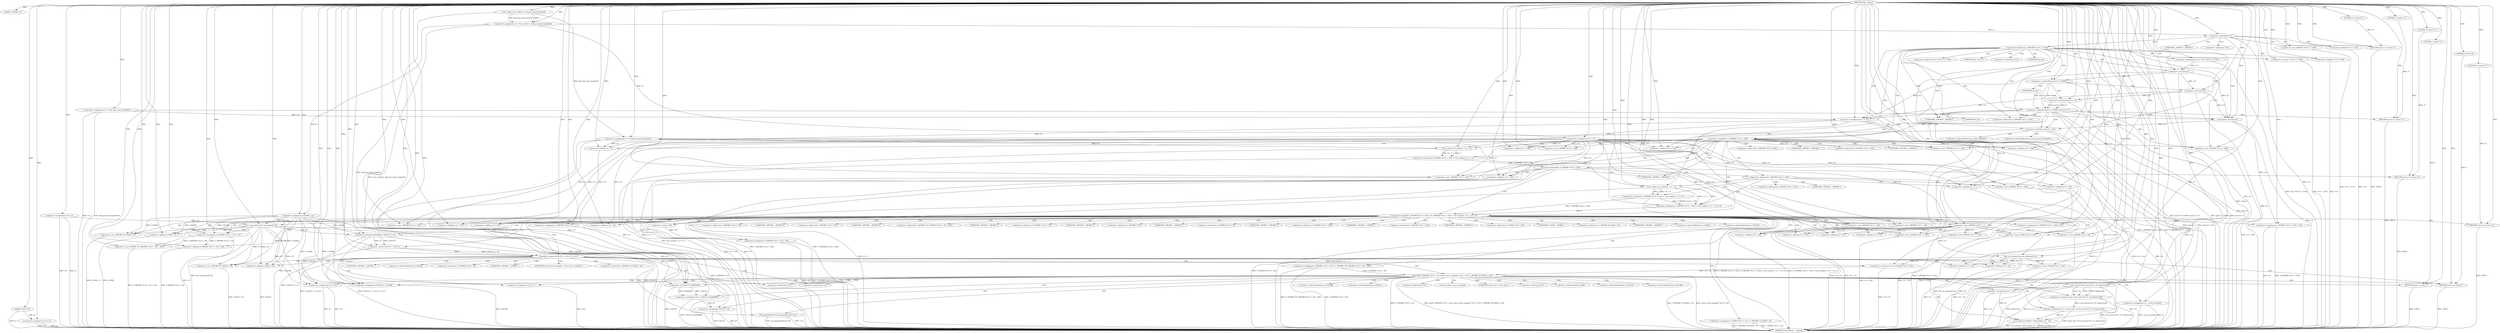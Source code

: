 digraph tftp_connect {  
"1000113" [label = "(METHOD,tftp_connect)" ]
"1000428" [label = "(METHOD_RETURN,int __fastcall)" ]
"1000114" [label = "(PARAM,_DWORD *a1)" ]
"1000115" [label = "(PARAM,_BYTE *a2)" ]
"1000129" [label = "(<operator>.assignment,v15 = a1)" ]
"1000132" [label = "(<operator>.assignment,v14 = a2)" ]
"1000135" [label = "(<operator>.assignment,v12 = &elf_gnu_hash_bucket[47])" ]
"1000141" [label = "(<operator>.assignment,v2 = Curl_ccalloc(1, &elf_gnu_hash_bucket[3]))" ]
"1000143" [label = "(Curl_ccalloc,Curl_ccalloc(1, &elf_gnu_hash_bucket[3]))" ]
"1000149" [label = "(<operator>.assignment,v15[188] = v2)" ]
"1000154" [label = "(<operator>.assignment,v13 = v2)" ]
"1000158" [label = "(<operator>.logicalNot,!v2)" ]
"1000160" [label = "(RETURN,return 27;,return 27;)" ]
"1000161" [label = "(LITERAL,27,return 27;)" ]
"1000164" [label = "(<operator>.cast,(_DWORD *)(*v15 + 1576))" ]
"1000166" [label = "(<operator>.addition,*v15 + 1576)" ]
"1000171" [label = "(<operator>.assignment,v12 = *(int **)(*v15 + 1576))" ]
"1000174" [label = "(<operator>.cast,(int **)(*v15 + 1576))" ]
"1000176" [label = "(<operator>.addition,*v15 + 1576)" ]
"1000181" [label = "(<operator>.logicalOr,(int)v12 > 65464 || (int)v12 < 8)" ]
"1000182" [label = "(<operator>.greaterThan,(int)v12 > 65464)" ]
"1000183" [label = "(<operator>.cast,(int)v12)" ]
"1000187" [label = "(<operator>.lessThan,(int)v12 < 8)" ]
"1000188" [label = "(<operator>.cast,(int)v12)" ]
"1000192" [label = "(RETURN,return 71;,return 71;)" ]
"1000193" [label = "(LITERAL,71,return 71;)" ]
"1000194" [label = "(<operator>.assignment,v11 = v12)" ]
"1000198" [label = "(<operator>.lessThan,(int)v12 < 512)" ]
"1000199" [label = "(<operator>.cast,(int)v12)" ]
"1000203" [label = "(<operator>.assignment,v11 = &elf_gnu_hash_bucket[47])" ]
"1000210" [label = "(<operator>.logicalNot,!*(_DWORD *)(v13 + 328))" ]
"1000212" [label = "(<operator>.cast,(_DWORD *)(v13 + 328))" ]
"1000214" [label = "(<operator>.addition,v13 + 328)" ]
"1000218" [label = "(<operator>.assignment,*(_DWORD *)(v13 + 328) = Curl_ccalloc(1, v11 + 1))" ]
"1000220" [label = "(<operator>.cast,(_DWORD *)(v13 + 328))" ]
"1000222" [label = "(<operator>.addition,v13 + 328)" ]
"1000225" [label = "(Curl_ccalloc,Curl_ccalloc(1, v11 + 1))" ]
"1000227" [label = "(<operator>.addition,v11 + 1)" ]
"1000231" [label = "(<operator>.logicalNot,!*(_DWORD *)(v13 + 328))" ]
"1000233" [label = "(<operator>.cast,(_DWORD *)(v13 + 328))" ]
"1000235" [label = "(<operator>.addition,v13 + 328)" ]
"1000238" [label = "(RETURN,return 27;,return 27;)" ]
"1000239" [label = "(LITERAL,27,return 27;)" ]
"1000241" [label = "(<operator>.logicalOr,*(_DWORD *)(v13 + 332) || (*(_DWORD *)(v13 + 332) = Curl_ccalloc(1, v11 + 1)) != 0)" ]
"1000243" [label = "(<operator>.cast,(_DWORD *)(v13 + 332))" ]
"1000245" [label = "(<operator>.addition,v13 + 332)" ]
"1000248" [label = "(<operator>.notEquals,(*(_DWORD *)(v13 + 332) = Curl_ccalloc(1, v11 + 1)) != 0)" ]
"1000249" [label = "(<operator>.assignment,*(_DWORD *)(v13 + 332) = Curl_ccalloc(1, v11 + 1))" ]
"1000251" [label = "(<operator>.cast,(_DWORD *)(v13 + 332))" ]
"1000253" [label = "(<operator>.addition,v13 + 332)" ]
"1000256" [label = "(Curl_ccalloc,Curl_ccalloc(1, v11 + 1))" ]
"1000258" [label = "(<operator>.addition,v11 + 1)" ]
"1000263" [label = "(Curl_conncontrol,Curl_conncontrol(v15))" ]
"1000265" [label = "(<operator>.assignment,*(_DWORD *)(v13 + 16) = v15)" ]
"1000267" [label = "(<operator>.cast,(_DWORD *)(v13 + 16))" ]
"1000269" [label = "(<operator>.addition,v13 + 16)" ]
"1000273" [label = "(<operator>.assignment,*(_DWORD *)(v13 + 20) = *(_DWORD *)(*(_DWORD *)(v13 + 16) + 420))" ]
"1000275" [label = "(<operator>.cast,(_DWORD *)(v13 + 20))" ]
"1000277" [label = "(<operator>.addition,v13 + 20)" ]
"1000281" [label = "(<operator>.cast,(_DWORD *)(*(_DWORD *)(v13 + 16) + 420))" ]
"1000283" [label = "(<operator>.addition,*(_DWORD *)(v13 + 16) + 420)" ]
"1000285" [label = "(<operator>.cast,(_DWORD *)(v13 + 16))" ]
"1000287" [label = "(<operator>.addition,v13 + 16)" ]
"1000291" [label = "(<operator>.assignment,*(_DWORD *)v13 = 0)" ]
"1000293" [label = "(<operator>.cast,(_DWORD *)v13)" ]
"1000297" [label = "(<operator>.assignment,*(_DWORD *)(v13 + 8) = -100)" ]
"1000299" [label = "(<operator>.cast,(_DWORD *)(v13 + 8))" ]
"1000301" [label = "(<operator>.addition,v13 + 8)" ]
"1000304" [label = "(<operator>.minus,-100)" ]
"1000306" [label = "(<operator>.assignment,*(_DWORD *)(v13 + 320) = 512)" ]
"1000308" [label = "(<operator>.cast,(_DWORD *)(v13 + 320))" ]
"1000310" [label = "(<operator>.addition,v13 + 320)" ]
"1000314" [label = "(<operator>.assignment,*(_DWORD *)(v13 + 324) = v12)" ]
"1000316" [label = "(<operator>.cast,(_DWORD *)(v13 + 324))" ]
"1000318" [label = "(<operator>.addition,v13 + 324)" ]
"1000322" [label = "(<operator>.assignment,*(_WORD *)(v13 + 52) = *(_DWORD *)(v15[20] + 4))" ]
"1000324" [label = "(<operator>.cast,(_WORD *)(v13 + 52))" ]
"1000326" [label = "(<operator>.addition,v13 + 52)" ]
"1000330" [label = "(<operator>.cast,(_DWORD *)(v15[20] + 4))" ]
"1000332" [label = "(<operator>.addition,v15[20] + 4)" ]
"1000337" [label = "(tftp_set_timeouts,tftp_set_timeouts(v13))" ]
"1000340" [label = "(<operator>.equals,((v15[147] >> 25) & 1) == 0)" ]
"1000341" [label = "(<operator>.and,(v15[147] >> 25) & 1)" ]
"1000342" [label = "(<operator>.arithmeticShiftRight,v15[147] >> 25)" ]
"1000351" [label = "(bind,bind(*(_DWORD *)(v13 + 20), (const struct sockaddr *)(v13 + 52), *(_DWORD *)(v15[20] + 16)))" ]
"1000353" [label = "(<operator>.cast,(_DWORD *)(v13 + 20))" ]
"1000355" [label = "(<operator>.addition,v13 + 20)" ]
"1000358" [label = "(<operator>.cast,(const struct sockaddr *)(v13 + 52))" ]
"1000360" [label = "(<operator>.addition,v13 + 52)" ]
"1000364" [label = "(<operator>.cast,(_DWORD *)(v15[20] + 16))" ]
"1000366" [label = "(<operator>.addition,v15[20] + 16)" ]
"1000372" [label = "(<operator>.assignment,v8 = *v15)" ]
"1000376" [label = "(<operator>.assignment,v3 = _errno_location())" ]
"1000379" [label = "(<operator>.assignment,v4 = (const char *)Curl_strerror(*v3, v9, &dword_80))" ]
"1000381" [label = "(<operator>.cast,(const char *)Curl_strerror(*v3, v9, &dword_80))" ]
"1000383" [label = "(Curl_strerror,Curl_strerror(*v3, v9, &dword_80))" ]
"1000389" [label = "(Curl_failf,Curl_failf(v8, \"bind() failed; %s\", v4))" ]
"1000393" [label = "(RETURN,return 7;,return 7;)" ]
"1000394" [label = "(LITERAL,7,return 7;)" ]
"1000395" [label = "(<operator>.assignment,v5 = v15)" ]
"1000398" [label = "(<operator>.assignment,v6 = v15[147] | 0x2000000)" ]
"1000400" [label = "(<operator>.or,v15[147] | 0x2000000)" ]
"1000405" [label = "(<operator>.assignment,v15[148] = v15[148])" ]
"1000412" [label = "(<operator>.assignment,v5[147] = v6)" ]
"1000417" [label = "(Curl_pgrsStartNow,Curl_pgrsStartNow(*v15))" ]
"1000420" [label = "(<operator>.assignment,*v14 = 1)" ]
"1000424" [label = "(RETURN,return 0;,return 0;)" ]
"1000425" [label = "(LITERAL,0,return 0;)" ]
"1000426" [label = "(RETURN,return 27;,return 27;)" ]
"1000427" [label = "(LITERAL,27,return 27;)" ]
"1000163" [label = "(<operator>.indirection,*(_DWORD *)(*v15 + 1576))" ]
"1000165" [label = "(UNKNOWN,_DWORD *,_DWORD *)" ]
"1000167" [label = "(<operator>.indirection,*v15)" ]
"1000173" [label = "(<operator>.indirection,*(int **)(*v15 + 1576))" ]
"1000175" [label = "(UNKNOWN,int **,int **)" ]
"1000177" [label = "(<operator>.indirection,*v15)" ]
"1000184" [label = "(UNKNOWN,int,int)" ]
"1000189" [label = "(UNKNOWN,int,int)" ]
"1000200" [label = "(UNKNOWN,int,int)" ]
"1000205" [label = "(<operator>.addressOf,&elf_gnu_hash_bucket[47])" ]
"1000206" [label = "(<operator>.indirectIndexAccess,elf_gnu_hash_bucket[47])" ]
"1000211" [label = "(<operator>.indirection,*(_DWORD *)(v13 + 328))" ]
"1000213" [label = "(UNKNOWN,_DWORD *,_DWORD *)" ]
"1000219" [label = "(<operator>.indirection,*(_DWORD *)(v13 + 328))" ]
"1000221" [label = "(UNKNOWN,_DWORD *,_DWORD *)" ]
"1000232" [label = "(<operator>.indirection,*(_DWORD *)(v13 + 328))" ]
"1000234" [label = "(UNKNOWN,_DWORD *,_DWORD *)" ]
"1000242" [label = "(<operator>.indirection,*(_DWORD *)(v13 + 332))" ]
"1000244" [label = "(UNKNOWN,_DWORD *,_DWORD *)" ]
"1000250" [label = "(<operator>.indirection,*(_DWORD *)(v13 + 332))" ]
"1000252" [label = "(UNKNOWN,_DWORD *,_DWORD *)" ]
"1000266" [label = "(<operator>.indirection,*(_DWORD *)(v13 + 16))" ]
"1000268" [label = "(UNKNOWN,_DWORD *,_DWORD *)" ]
"1000274" [label = "(<operator>.indirection,*(_DWORD *)(v13 + 20))" ]
"1000276" [label = "(UNKNOWN,_DWORD *,_DWORD *)" ]
"1000280" [label = "(<operator>.indirection,*(_DWORD *)(*(_DWORD *)(v13 + 16) + 420))" ]
"1000282" [label = "(UNKNOWN,_DWORD *,_DWORD *)" ]
"1000284" [label = "(<operator>.indirection,*(_DWORD *)(v13 + 16))" ]
"1000286" [label = "(UNKNOWN,_DWORD *,_DWORD *)" ]
"1000292" [label = "(<operator>.indirection,*(_DWORD *)v13)" ]
"1000294" [label = "(UNKNOWN,_DWORD *,_DWORD *)" ]
"1000298" [label = "(<operator>.indirection,*(_DWORD *)(v13 + 8))" ]
"1000300" [label = "(UNKNOWN,_DWORD *,_DWORD *)" ]
"1000307" [label = "(<operator>.indirection,*(_DWORD *)(v13 + 320))" ]
"1000309" [label = "(UNKNOWN,_DWORD *,_DWORD *)" ]
"1000315" [label = "(<operator>.indirection,*(_DWORD *)(v13 + 324))" ]
"1000317" [label = "(UNKNOWN,_DWORD *,_DWORD *)" ]
"1000323" [label = "(<operator>.indirection,*(_WORD *)(v13 + 52))" ]
"1000325" [label = "(UNKNOWN,_WORD *,_WORD *)" ]
"1000329" [label = "(<operator>.indirection,*(_DWORD *)(v15[20] + 4))" ]
"1000331" [label = "(UNKNOWN,_DWORD *,_DWORD *)" ]
"1000333" [label = "(<operator>.indirectIndexAccess,v15[20])" ]
"1000343" [label = "(<operator>.indirectIndexAccess,v15[147])" ]
"1000352" [label = "(<operator>.indirection,*(_DWORD *)(v13 + 20))" ]
"1000354" [label = "(UNKNOWN,_DWORD *,_DWORD *)" ]
"1000359" [label = "(UNKNOWN,const struct sockaddr *,const struct sockaddr *)" ]
"1000363" [label = "(<operator>.indirection,*(_DWORD *)(v15[20] + 16))" ]
"1000365" [label = "(UNKNOWN,_DWORD *,_DWORD *)" ]
"1000367" [label = "(<operator>.indirectIndexAccess,v15[20])" ]
"1000374" [label = "(<operator>.indirection,*v15)" ]
"1000378" [label = "(_errno_location,_errno_location())" ]
"1000382" [label = "(UNKNOWN,const char *,const char *)" ]
"1000384" [label = "(<operator>.indirection,*v3)" ]
"1000387" [label = "(<operator>.addressOf,&dword_80)" ]
"1000401" [label = "(<operator>.indirectIndexAccess,v15[147])" ]
"1000406" [label = "(<operator>.indirectIndexAccess,v15[148])" ]
"1000409" [label = "(<operator>.indirectIndexAccess,v15[148])" ]
"1000413" [label = "(<operator>.indirectIndexAccess,v5[147])" ]
"1000418" [label = "(<operator>.indirection,*v15)" ]
"1000421" [label = "(<operator>.indirection,*v14)" ]
  "1000238" -> "1000428"  [ label = "DDG: <RET>"] 
  "1000426" -> "1000428"  [ label = "DDG: <RET>"] 
  "1000393" -> "1000428"  [ label = "DDG: <RET>"] 
  "1000424" -> "1000428"  [ label = "DDG: <RET>"] 
  "1000160" -> "1000428"  [ label = "DDG: <RET>"] 
  "1000192" -> "1000428"  [ label = "DDG: <RET>"] 
  "1000181" -> "1000428"  [ label = "DDG: (int)v12 > 65464 || (int)v12 < 8"] 
  "1000166" -> "1000428"  [ label = "DDG: *v15"] 
  "1000135" -> "1000428"  [ label = "DDG: v12"] 
  "1000412" -> "1000428"  [ label = "DDG: v6"] 
  "1000141" -> "1000428"  [ label = "DDG: Curl_ccalloc(1, &elf_gnu_hash_bucket[3])"] 
  "1000341" -> "1000428"  [ label = "DDG: v15[147] >> 25"] 
  "1000372" -> "1000428"  [ label = "DDG: *v15"] 
  "1000203" -> "1000428"  [ label = "DDG: &elf_gnu_hash_bucket[47]"] 
  "1000389" -> "1000428"  [ label = "DDG: Curl_failf(v8, \"bind() failed; %s\", v4)"] 
  "1000306" -> "1000428"  [ label = "DDG: *(_DWORD *)(v13 + 320)"] 
  "1000198" -> "1000428"  [ label = "DDG: (int)v12"] 
  "1000351" -> "1000428"  [ label = "DDG: *(_DWORD *)(v13 + 20)"] 
  "1000164" -> "1000428"  [ label = "DDG: *v15 + 1576"] 
  "1000258" -> "1000428"  [ label = "DDG: v11"] 
  "1000314" -> "1000428"  [ label = "DDG: v12"] 
  "1000337" -> "1000428"  [ label = "DDG: tftp_set_timeouts(v13)"] 
  "1000417" -> "1000428"  [ label = "DDG: Curl_pgrsStartNow(*v15)"] 
  "1000351" -> "1000428"  [ label = "DDG: bind(*(_DWORD *)(v13 + 20), (const struct sockaddr *)(v13 + 52), *(_DWORD *)(v15[20] + 16))"] 
  "1000256" -> "1000428"  [ label = "DDG: v11 + 1"] 
  "1000245" -> "1000428"  [ label = "DDG: v13"] 
  "1000210" -> "1000428"  [ label = "DDG: *(_DWORD *)(v13 + 328)"] 
  "1000322" -> "1000428"  [ label = "DDG: *(_WORD *)(v13 + 52)"] 
  "1000400" -> "1000428"  [ label = "DDG: v15[147]"] 
  "1000389" -> "1000428"  [ label = "DDG: v4"] 
  "1000405" -> "1000428"  [ label = "DDG: v15[148]"] 
  "1000249" -> "1000428"  [ label = "DDG: Curl_ccalloc(1, v11 + 1)"] 
  "1000281" -> "1000428"  [ label = "DDG: *(_DWORD *)(v13 + 16) + 420"] 
  "1000353" -> "1000428"  [ label = "DDG: v13 + 20"] 
  "1000297" -> "1000428"  [ label = "DDG: *(_DWORD *)(v13 + 8)"] 
  "1000129" -> "1000428"  [ label = "DDG: v15"] 
  "1000265" -> "1000428"  [ label = "DDG: v15"] 
  "1000383" -> "1000428"  [ label = "DDG: *v3"] 
  "1000273" -> "1000428"  [ label = "DDG: *(_DWORD *)(v13 + 20)"] 
  "1000135" -> "1000428"  [ label = "DDG: &elf_gnu_hash_bucket[47]"] 
  "1000132" -> "1000428"  [ label = "DDG: a2"] 
  "1000299" -> "1000428"  [ label = "DDG: v13 + 8"] 
  "1000212" -> "1000428"  [ label = "DDG: v13 + 328"] 
  "1000225" -> "1000428"  [ label = "DDG: v11 + 1"] 
  "1000398" -> "1000428"  [ label = "DDG: v15[147] | 0x2000000"] 
  "1000241" -> "1000428"  [ label = "DDG: *(_DWORD *)(v13 + 332) || (*(_DWORD *)(v13 + 332) = Curl_ccalloc(1, v11 + 1)) != 0"] 
  "1000340" -> "1000428"  [ label = "DDG: (v15[147] >> 25) & 1"] 
  "1000182" -> "1000428"  [ label = "DDG: (int)v12"] 
  "1000383" -> "1000428"  [ label = "DDG: &dword_80"] 
  "1000132" -> "1000428"  [ label = "DDG: v14"] 
  "1000291" -> "1000428"  [ label = "DDG: *(_DWORD *)v13"] 
  "1000149" -> "1000428"  [ label = "DDG: v15[188]"] 
  "1000181" -> "1000428"  [ label = "DDG: (int)v12 > 65464"] 
  "1000308" -> "1000428"  [ label = "DDG: v13 + 320"] 
  "1000203" -> "1000428"  [ label = "DDG: v11"] 
  "1000251" -> "1000428"  [ label = "DDG: v13 + 332"] 
  "1000235" -> "1000428"  [ label = "DDG: v13"] 
  "1000154" -> "1000428"  [ label = "DDG: v13"] 
  "1000158" -> "1000428"  [ label = "DDG: !v2"] 
  "1000188" -> "1000428"  [ label = "DDG: v12"] 
  "1000275" -> "1000428"  [ label = "DDG: v13 + 20"] 
  "1000115" -> "1000428"  [ label = "DDG: a2"] 
  "1000263" -> "1000428"  [ label = "DDG: Curl_conncontrol(v15)"] 
  "1000297" -> "1000428"  [ label = "DDG: -100"] 
  "1000366" -> "1000428"  [ label = "DDG: v15[20]"] 
  "1000376" -> "1000428"  [ label = "DDG: _errno_location()"] 
  "1000158" -> "1000428"  [ label = "DDG: v2"] 
  "1000231" -> "1000428"  [ label = "DDG: *(_DWORD *)(v13 + 328)"] 
  "1000360" -> "1000428"  [ label = "DDG: v13"] 
  "1000183" -> "1000428"  [ label = "DDG: v12"] 
  "1000129" -> "1000428"  [ label = "DDG: a1"] 
  "1000241" -> "1000428"  [ label = "DDG: (*(_DWORD *)(v13 + 332) = Curl_ccalloc(1, v11 + 1)) != 0"] 
  "1000342" -> "1000428"  [ label = "DDG: v15[147]"] 
  "1000218" -> "1000428"  [ label = "DDG: Curl_ccalloc(1, v11 + 1)"] 
  "1000364" -> "1000428"  [ label = "DDG: v15[20] + 16"] 
  "1000231" -> "1000428"  [ label = "DDG: !*(_DWORD *)(v13 + 328)"] 
  "1000285" -> "1000428"  [ label = "DDG: v13 + 16"] 
  "1000198" -> "1000428"  [ label = "DDG: (int)v12 < 512"] 
  "1000330" -> "1000428"  [ label = "DDG: v15[20] + 4"] 
  "1000187" -> "1000428"  [ label = "DDG: (int)v12"] 
  "1000314" -> "1000428"  [ label = "DDG: *(_DWORD *)(v13 + 324)"] 
  "1000273" -> "1000428"  [ label = "DDG: *(_DWORD *)(*(_DWORD *)(v13 + 16) + 420)"] 
  "1000199" -> "1000428"  [ label = "DDG: v12"] 
  "1000181" -> "1000428"  [ label = "DDG: (int)v12 < 8"] 
  "1000227" -> "1000428"  [ label = "DDG: v11"] 
  "1000322" -> "1000428"  [ label = "DDG: *(_DWORD *)(v15[20] + 4)"] 
  "1000176" -> "1000428"  [ label = "DDG: *v15"] 
  "1000376" -> "1000428"  [ label = "DDG: v3"] 
  "1000241" -> "1000428"  [ label = "DDG: *(_DWORD *)(v13 + 332)"] 
  "1000174" -> "1000428"  [ label = "DDG: *v15 + 1576"] 
  "1000395" -> "1000428"  [ label = "DDG: v5"] 
  "1000351" -> "1000428"  [ label = "DDG: *(_DWORD *)(v15[20] + 16)"] 
  "1000143" -> "1000428"  [ label = "DDG: &elf_gnu_hash_bucket[3]"] 
  "1000395" -> "1000428"  [ label = "DDG: v15"] 
  "1000171" -> "1000428"  [ label = "DDG: *(int **)(*v15 + 1576)"] 
  "1000381" -> "1000428"  [ label = "DDG: Curl_strerror(*v3, v9, &dword_80)"] 
  "1000210" -> "1000428"  [ label = "DDG: !*(_DWORD *)(v13 + 328)"] 
  "1000283" -> "1000428"  [ label = "DDG: *(_DWORD *)(v13 + 16)"] 
  "1000420" -> "1000428"  [ label = "DDG: *v14"] 
  "1000340" -> "1000428"  [ label = "DDG: ((v15[147] >> 25) & 1) == 0"] 
  "1000253" -> "1000428"  [ label = "DDG: v13"] 
  "1000194" -> "1000428"  [ label = "DDG: v11"] 
  "1000316" -> "1000428"  [ label = "DDG: v13 + 324"] 
  "1000412" -> "1000428"  [ label = "DDG: v5[147]"] 
  "1000324" -> "1000428"  [ label = "DDG: v13 + 52"] 
  "1000379" -> "1000428"  [ label = "DDG: (const char *)Curl_strerror(*v3, v9, &dword_80)"] 
  "1000243" -> "1000428"  [ label = "DDG: v13 + 332"] 
  "1000337" -> "1000428"  [ label = "DDG: v13"] 
  "1000351" -> "1000428"  [ label = "DDG: (const struct sockaddr *)(v13 + 52)"] 
  "1000383" -> "1000428"  [ label = "DDG: v9"] 
  "1000389" -> "1000428"  [ label = "DDG: v8"] 
  "1000233" -> "1000428"  [ label = "DDG: v13 + 328"] 
  "1000332" -> "1000428"  [ label = "DDG: v15[20]"] 
  "1000417" -> "1000428"  [ label = "DDG: *v15"] 
  "1000358" -> "1000428"  [ label = "DDG: v13 + 52"] 
  "1000113" -> "1000114"  [ label = "DDG: "] 
  "1000113" -> "1000115"  [ label = "DDG: "] 
  "1000113" -> "1000129"  [ label = "DDG: "] 
  "1000115" -> "1000132"  [ label = "DDG: a2"] 
  "1000113" -> "1000132"  [ label = "DDG: "] 
  "1000113" -> "1000135"  [ label = "DDG: "] 
  "1000143" -> "1000141"  [ label = "DDG: 1"] 
  "1000143" -> "1000141"  [ label = "DDG: &elf_gnu_hash_bucket[3]"] 
  "1000113" -> "1000141"  [ label = "DDG: "] 
  "1000113" -> "1000143"  [ label = "DDG: "] 
  "1000141" -> "1000149"  [ label = "DDG: v2"] 
  "1000113" -> "1000149"  [ label = "DDG: "] 
  "1000113" -> "1000154"  [ label = "DDG: "] 
  "1000141" -> "1000154"  [ label = "DDG: v2"] 
  "1000113" -> "1000158"  [ label = "DDG: "] 
  "1000141" -> "1000158"  [ label = "DDG: v2"] 
  "1000161" -> "1000160"  [ label = "DDG: 27"] 
  "1000113" -> "1000160"  [ label = "DDG: "] 
  "1000113" -> "1000161"  [ label = "DDG: "] 
  "1000113" -> "1000164"  [ label = "DDG: "] 
  "1000113" -> "1000166"  [ label = "DDG: "] 
  "1000113" -> "1000171"  [ label = "DDG: "] 
  "1000113" -> "1000174"  [ label = "DDG: "] 
  "1000113" -> "1000176"  [ label = "DDG: "] 
  "1000182" -> "1000181"  [ label = "DDG: (int)v12"] 
  "1000182" -> "1000181"  [ label = "DDG: 65464"] 
  "1000183" -> "1000182"  [ label = "DDG: v12"] 
  "1000171" -> "1000183"  [ label = "DDG: v12"] 
  "1000113" -> "1000183"  [ label = "DDG: "] 
  "1000113" -> "1000182"  [ label = "DDG: "] 
  "1000187" -> "1000181"  [ label = "DDG: (int)v12"] 
  "1000187" -> "1000181"  [ label = "DDG: 8"] 
  "1000188" -> "1000187"  [ label = "DDG: v12"] 
  "1000183" -> "1000188"  [ label = "DDG: v12"] 
  "1000113" -> "1000188"  [ label = "DDG: "] 
  "1000113" -> "1000187"  [ label = "DDG: "] 
  "1000193" -> "1000192"  [ label = "DDG: 71"] 
  "1000113" -> "1000192"  [ label = "DDG: "] 
  "1000113" -> "1000193"  [ label = "DDG: "] 
  "1000135" -> "1000194"  [ label = "DDG: v12"] 
  "1000188" -> "1000194"  [ label = "DDG: v12"] 
  "1000183" -> "1000194"  [ label = "DDG: v12"] 
  "1000113" -> "1000194"  [ label = "DDG: "] 
  "1000199" -> "1000198"  [ label = "DDG: v12"] 
  "1000113" -> "1000199"  [ label = "DDG: "] 
  "1000135" -> "1000199"  [ label = "DDG: v12"] 
  "1000188" -> "1000199"  [ label = "DDG: v12"] 
  "1000183" -> "1000199"  [ label = "DDG: v12"] 
  "1000113" -> "1000198"  [ label = "DDG: "] 
  "1000143" -> "1000203"  [ label = "DDG: &elf_gnu_hash_bucket[3]"] 
  "1000113" -> "1000203"  [ label = "DDG: "] 
  "1000154" -> "1000212"  [ label = "DDG: v13"] 
  "1000113" -> "1000212"  [ label = "DDG: "] 
  "1000154" -> "1000214"  [ label = "DDG: v13"] 
  "1000113" -> "1000214"  [ label = "DDG: "] 
  "1000225" -> "1000218"  [ label = "DDG: 1"] 
  "1000225" -> "1000218"  [ label = "DDG: v11 + 1"] 
  "1000113" -> "1000220"  [ label = "DDG: "] 
  "1000154" -> "1000220"  [ label = "DDG: v13"] 
  "1000113" -> "1000222"  [ label = "DDG: "] 
  "1000154" -> "1000222"  [ label = "DDG: v13"] 
  "1000113" -> "1000225"  [ label = "DDG: "] 
  "1000203" -> "1000225"  [ label = "DDG: v11"] 
  "1000194" -> "1000225"  [ label = "DDG: v11"] 
  "1000203" -> "1000227"  [ label = "DDG: v11"] 
  "1000194" -> "1000227"  [ label = "DDG: v11"] 
  "1000113" -> "1000227"  [ label = "DDG: "] 
  "1000218" -> "1000231"  [ label = "DDG: *(_DWORD *)(v13 + 328)"] 
  "1000113" -> "1000233"  [ label = "DDG: "] 
  "1000154" -> "1000233"  [ label = "DDG: v13"] 
  "1000113" -> "1000235"  [ label = "DDG: "] 
  "1000154" -> "1000235"  [ label = "DDG: v13"] 
  "1000239" -> "1000238"  [ label = "DDG: 27"] 
  "1000113" -> "1000238"  [ label = "DDG: "] 
  "1000113" -> "1000239"  [ label = "DDG: "] 
  "1000249" -> "1000241"  [ label = "DDG: *(_DWORD *)(v13 + 332)"] 
  "1000113" -> "1000243"  [ label = "DDG: "] 
  "1000154" -> "1000243"  [ label = "DDG: v13"] 
  "1000113" -> "1000245"  [ label = "DDG: "] 
  "1000154" -> "1000245"  [ label = "DDG: v13"] 
  "1000248" -> "1000241"  [ label = "DDG: 0"] 
  "1000249" -> "1000248"  [ label = "DDG: *(_DWORD *)(v13 + 332)"] 
  "1000256" -> "1000248"  [ label = "DDG: 1"] 
  "1000256" -> "1000248"  [ label = "DDG: v11 + 1"] 
  "1000113" -> "1000251"  [ label = "DDG: "] 
  "1000154" -> "1000251"  [ label = "DDG: v13"] 
  "1000113" -> "1000253"  [ label = "DDG: "] 
  "1000154" -> "1000253"  [ label = "DDG: v13"] 
  "1000256" -> "1000249"  [ label = "DDG: 1"] 
  "1000256" -> "1000249"  [ label = "DDG: v11 + 1"] 
  "1000113" -> "1000256"  [ label = "DDG: "] 
  "1000203" -> "1000256"  [ label = "DDG: v11"] 
  "1000194" -> "1000256"  [ label = "DDG: v11"] 
  "1000203" -> "1000258"  [ label = "DDG: v11"] 
  "1000194" -> "1000258"  [ label = "DDG: v11"] 
  "1000113" -> "1000258"  [ label = "DDG: "] 
  "1000113" -> "1000248"  [ label = "DDG: "] 
  "1000129" -> "1000263"  [ label = "DDG: v15"] 
  "1000149" -> "1000263"  [ label = "DDG: v15[188]"] 
  "1000113" -> "1000263"  [ label = "DDG: "] 
  "1000149" -> "1000265"  [ label = "DDG: v15[188]"] 
  "1000263" -> "1000265"  [ label = "DDG: v15"] 
  "1000113" -> "1000265"  [ label = "DDG: "] 
  "1000113" -> "1000267"  [ label = "DDG: "] 
  "1000154" -> "1000267"  [ label = "DDG: v13"] 
  "1000113" -> "1000269"  [ label = "DDG: "] 
  "1000154" -> "1000269"  [ label = "DDG: v13"] 
  "1000113" -> "1000275"  [ label = "DDG: "] 
  "1000154" -> "1000275"  [ label = "DDG: v13"] 
  "1000113" -> "1000277"  [ label = "DDG: "] 
  "1000154" -> "1000277"  [ label = "DDG: v13"] 
  "1000265" -> "1000281"  [ label = "DDG: *(_DWORD *)(v13 + 16)"] 
  "1000113" -> "1000281"  [ label = "DDG: "] 
  "1000265" -> "1000283"  [ label = "DDG: *(_DWORD *)(v13 + 16)"] 
  "1000113" -> "1000285"  [ label = "DDG: "] 
  "1000154" -> "1000285"  [ label = "DDG: v13"] 
  "1000113" -> "1000287"  [ label = "DDG: "] 
  "1000154" -> "1000287"  [ label = "DDG: v13"] 
  "1000113" -> "1000283"  [ label = "DDG: "] 
  "1000113" -> "1000291"  [ label = "DDG: "] 
  "1000113" -> "1000293"  [ label = "DDG: "] 
  "1000154" -> "1000293"  [ label = "DDG: v13"] 
  "1000304" -> "1000297"  [ label = "DDG: 100"] 
  "1000293" -> "1000299"  [ label = "DDG: v13"] 
  "1000113" -> "1000299"  [ label = "DDG: "] 
  "1000293" -> "1000301"  [ label = "DDG: v13"] 
  "1000113" -> "1000301"  [ label = "DDG: "] 
  "1000113" -> "1000304"  [ label = "DDG: "] 
  "1000113" -> "1000306"  [ label = "DDG: "] 
  "1000113" -> "1000308"  [ label = "DDG: "] 
  "1000293" -> "1000308"  [ label = "DDG: v13"] 
  "1000113" -> "1000310"  [ label = "DDG: "] 
  "1000293" -> "1000310"  [ label = "DDG: v13"] 
  "1000199" -> "1000314"  [ label = "DDG: v12"] 
  "1000113" -> "1000314"  [ label = "DDG: "] 
  "1000113" -> "1000316"  [ label = "DDG: "] 
  "1000293" -> "1000316"  [ label = "DDG: v13"] 
  "1000113" -> "1000318"  [ label = "DDG: "] 
  "1000293" -> "1000318"  [ label = "DDG: v13"] 
  "1000113" -> "1000324"  [ label = "DDG: "] 
  "1000293" -> "1000324"  [ label = "DDG: v13"] 
  "1000113" -> "1000326"  [ label = "DDG: "] 
  "1000293" -> "1000326"  [ label = "DDG: v13"] 
  "1000149" -> "1000330"  [ label = "DDG: v15[188]"] 
  "1000263" -> "1000330"  [ label = "DDG: v15"] 
  "1000113" -> "1000330"  [ label = "DDG: "] 
  "1000149" -> "1000332"  [ label = "DDG: v15[188]"] 
  "1000263" -> "1000332"  [ label = "DDG: v15"] 
  "1000113" -> "1000332"  [ label = "DDG: "] 
  "1000113" -> "1000337"  [ label = "DDG: "] 
  "1000293" -> "1000337"  [ label = "DDG: v13"] 
  "1000341" -> "1000340"  [ label = "DDG: v15[147] >> 25"] 
  "1000341" -> "1000340"  [ label = "DDG: 1"] 
  "1000342" -> "1000341"  [ label = "DDG: v15[147]"] 
  "1000342" -> "1000341"  [ label = "DDG: 25"] 
  "1000149" -> "1000342"  [ label = "DDG: v15[188]"] 
  "1000263" -> "1000342"  [ label = "DDG: v15"] 
  "1000113" -> "1000342"  [ label = "DDG: "] 
  "1000113" -> "1000341"  [ label = "DDG: "] 
  "1000113" -> "1000340"  [ label = "DDG: "] 
  "1000273" -> "1000351"  [ label = "DDG: *(_DWORD *)(v13 + 20)"] 
  "1000337" -> "1000353"  [ label = "DDG: v13"] 
  "1000113" -> "1000353"  [ label = "DDG: "] 
  "1000337" -> "1000355"  [ label = "DDG: v13"] 
  "1000113" -> "1000355"  [ label = "DDG: "] 
  "1000358" -> "1000351"  [ label = "DDG: v13 + 52"] 
  "1000113" -> "1000358"  [ label = "DDG: "] 
  "1000337" -> "1000358"  [ label = "DDG: v13"] 
  "1000113" -> "1000360"  [ label = "DDG: "] 
  "1000337" -> "1000360"  [ label = "DDG: v13"] 
  "1000149" -> "1000364"  [ label = "DDG: v15[188]"] 
  "1000263" -> "1000364"  [ label = "DDG: v15"] 
  "1000113" -> "1000364"  [ label = "DDG: "] 
  "1000149" -> "1000366"  [ label = "DDG: v15[188]"] 
  "1000263" -> "1000366"  [ label = "DDG: v15"] 
  "1000113" -> "1000366"  [ label = "DDG: "] 
  "1000113" -> "1000372"  [ label = "DDG: "] 
  "1000113" -> "1000376"  [ label = "DDG: "] 
  "1000381" -> "1000379"  [ label = "DDG: Curl_strerror(*v3, v9, &dword_80)"] 
  "1000113" -> "1000379"  [ label = "DDG: "] 
  "1000383" -> "1000381"  [ label = "DDG: *v3"] 
  "1000383" -> "1000381"  [ label = "DDG: v9"] 
  "1000383" -> "1000381"  [ label = "DDG: &dword_80"] 
  "1000113" -> "1000383"  [ label = "DDG: "] 
  "1000372" -> "1000389"  [ label = "DDG: v8"] 
  "1000113" -> "1000389"  [ label = "DDG: "] 
  "1000379" -> "1000389"  [ label = "DDG: v4"] 
  "1000394" -> "1000393"  [ label = "DDG: 7"] 
  "1000113" -> "1000393"  [ label = "DDG: "] 
  "1000113" -> "1000394"  [ label = "DDG: "] 
  "1000149" -> "1000395"  [ label = "DDG: v15[188]"] 
  "1000342" -> "1000395"  [ label = "DDG: v15[147]"] 
  "1000113" -> "1000395"  [ label = "DDG: "] 
  "1000263" -> "1000395"  [ label = "DDG: v15"] 
  "1000400" -> "1000398"  [ label = "DDG: v15[147]"] 
  "1000400" -> "1000398"  [ label = "DDG: 0x2000000"] 
  "1000113" -> "1000398"  [ label = "DDG: "] 
  "1000342" -> "1000400"  [ label = "DDG: v15[147]"] 
  "1000149" -> "1000400"  [ label = "DDG: v15[188]"] 
  "1000113" -> "1000400"  [ label = "DDG: "] 
  "1000263" -> "1000400"  [ label = "DDG: v15"] 
  "1000149" -> "1000405"  [ label = "DDG: v15[188]"] 
  "1000342" -> "1000405"  [ label = "DDG: v15[147]"] 
  "1000113" -> "1000405"  [ label = "DDG: "] 
  "1000263" -> "1000405"  [ label = "DDG: v15"] 
  "1000398" -> "1000412"  [ label = "DDG: v6"] 
  "1000113" -> "1000412"  [ label = "DDG: "] 
  "1000113" -> "1000420"  [ label = "DDG: "] 
  "1000425" -> "1000424"  [ label = "DDG: 0"] 
  "1000113" -> "1000424"  [ label = "DDG: "] 
  "1000113" -> "1000425"  [ label = "DDG: "] 
  "1000427" -> "1000426"  [ label = "DDG: 27"] 
  "1000113" -> "1000426"  [ label = "DDG: "] 
  "1000113" -> "1000427"  [ label = "DDG: "] 
  "1000158" -> "1000160"  [ label = "CDG: "] 
  "1000158" -> "1000167"  [ label = "CDG: "] 
  "1000158" -> "1000166"  [ label = "CDG: "] 
  "1000158" -> "1000165"  [ label = "CDG: "] 
  "1000158" -> "1000164"  [ label = "CDG: "] 
  "1000158" -> "1000163"  [ label = "CDG: "] 
  "1000163" -> "1000176"  [ label = "CDG: "] 
  "1000163" -> "1000175"  [ label = "CDG: "] 
  "1000163" -> "1000174"  [ label = "CDG: "] 
  "1000163" -> "1000173"  [ label = "CDG: "] 
  "1000163" -> "1000171"  [ label = "CDG: "] 
  "1000163" -> "1000184"  [ label = "CDG: "] 
  "1000163" -> "1000183"  [ label = "CDG: "] 
  "1000163" -> "1000182"  [ label = "CDG: "] 
  "1000163" -> "1000181"  [ label = "CDG: "] 
  "1000163" -> "1000177"  [ label = "CDG: "] 
  "1000163" -> "1000200"  [ label = "CDG: "] 
  "1000163" -> "1000199"  [ label = "CDG: "] 
  "1000163" -> "1000198"  [ label = "CDG: "] 
  "1000163" -> "1000194"  [ label = "CDG: "] 
  "1000163" -> "1000214"  [ label = "CDG: "] 
  "1000163" -> "1000213"  [ label = "CDG: "] 
  "1000163" -> "1000212"  [ label = "CDG: "] 
  "1000163" -> "1000211"  [ label = "CDG: "] 
  "1000163" -> "1000210"  [ label = "CDG: "] 
  "1000181" -> "1000192"  [ label = "CDG: "] 
  "1000181" -> "1000200"  [ label = "CDG: "] 
  "1000181" -> "1000199"  [ label = "CDG: "] 
  "1000181" -> "1000198"  [ label = "CDG: "] 
  "1000181" -> "1000194"  [ label = "CDG: "] 
  "1000181" -> "1000214"  [ label = "CDG: "] 
  "1000181" -> "1000213"  [ label = "CDG: "] 
  "1000181" -> "1000212"  [ label = "CDG: "] 
  "1000181" -> "1000211"  [ label = "CDG: "] 
  "1000181" -> "1000210"  [ label = "CDG: "] 
  "1000182" -> "1000189"  [ label = "CDG: "] 
  "1000182" -> "1000188"  [ label = "CDG: "] 
  "1000182" -> "1000187"  [ label = "CDG: "] 
  "1000198" -> "1000206"  [ label = "CDG: "] 
  "1000198" -> "1000205"  [ label = "CDG: "] 
  "1000198" -> "1000203"  [ label = "CDG: "] 
  "1000210" -> "1000222"  [ label = "CDG: "] 
  "1000210" -> "1000221"  [ label = "CDG: "] 
  "1000210" -> "1000220"  [ label = "CDG: "] 
  "1000210" -> "1000219"  [ label = "CDG: "] 
  "1000210" -> "1000218"  [ label = "CDG: "] 
  "1000210" -> "1000235"  [ label = "CDG: "] 
  "1000210" -> "1000234"  [ label = "CDG: "] 
  "1000210" -> "1000233"  [ label = "CDG: "] 
  "1000210" -> "1000232"  [ label = "CDG: "] 
  "1000210" -> "1000231"  [ label = "CDG: "] 
  "1000210" -> "1000227"  [ label = "CDG: "] 
  "1000210" -> "1000225"  [ label = "CDG: "] 
  "1000210" -> "1000245"  [ label = "CDG: "] 
  "1000210" -> "1000244"  [ label = "CDG: "] 
  "1000210" -> "1000243"  [ label = "CDG: "] 
  "1000210" -> "1000242"  [ label = "CDG: "] 
  "1000210" -> "1000241"  [ label = "CDG: "] 
  "1000231" -> "1000238"  [ label = "CDG: "] 
  "1000231" -> "1000245"  [ label = "CDG: "] 
  "1000231" -> "1000244"  [ label = "CDG: "] 
  "1000231" -> "1000243"  [ label = "CDG: "] 
  "1000231" -> "1000242"  [ label = "CDG: "] 
  "1000231" -> "1000241"  [ label = "CDG: "] 
  "1000241" -> "1000426"  [ label = "CDG: "] 
  "1000241" -> "1000269"  [ label = "CDG: "] 
  "1000241" -> "1000268"  [ label = "CDG: "] 
  "1000241" -> "1000267"  [ label = "CDG: "] 
  "1000241" -> "1000266"  [ label = "CDG: "] 
  "1000241" -> "1000265"  [ label = "CDG: "] 
  "1000241" -> "1000263"  [ label = "CDG: "] 
  "1000241" -> "1000287"  [ label = "CDG: "] 
  "1000241" -> "1000286"  [ label = "CDG: "] 
  "1000241" -> "1000285"  [ label = "CDG: "] 
  "1000241" -> "1000284"  [ label = "CDG: "] 
  "1000241" -> "1000283"  [ label = "CDG: "] 
  "1000241" -> "1000282"  [ label = "CDG: "] 
  "1000241" -> "1000281"  [ label = "CDG: "] 
  "1000241" -> "1000280"  [ label = "CDG: "] 
  "1000241" -> "1000277"  [ label = "CDG: "] 
  "1000241" -> "1000276"  [ label = "CDG: "] 
  "1000241" -> "1000275"  [ label = "CDG: "] 
  "1000241" -> "1000274"  [ label = "CDG: "] 
  "1000241" -> "1000273"  [ label = "CDG: "] 
  "1000241" -> "1000304"  [ label = "CDG: "] 
  "1000241" -> "1000301"  [ label = "CDG: "] 
  "1000241" -> "1000300"  [ label = "CDG: "] 
  "1000241" -> "1000299"  [ label = "CDG: "] 
  "1000241" -> "1000298"  [ label = "CDG: "] 
  "1000241" -> "1000297"  [ label = "CDG: "] 
  "1000241" -> "1000294"  [ label = "CDG: "] 
  "1000241" -> "1000293"  [ label = "CDG: "] 
  "1000241" -> "1000292"  [ label = "CDG: "] 
  "1000241" -> "1000291"  [ label = "CDG: "] 
  "1000241" -> "1000318"  [ label = "CDG: "] 
  "1000241" -> "1000317"  [ label = "CDG: "] 
  "1000241" -> "1000316"  [ label = "CDG: "] 
  "1000241" -> "1000315"  [ label = "CDG: "] 
  "1000241" -> "1000314"  [ label = "CDG: "] 
  "1000241" -> "1000310"  [ label = "CDG: "] 
  "1000241" -> "1000309"  [ label = "CDG: "] 
  "1000241" -> "1000308"  [ label = "CDG: "] 
  "1000241" -> "1000307"  [ label = "CDG: "] 
  "1000241" -> "1000306"  [ label = "CDG: "] 
  "1000241" -> "1000333"  [ label = "CDG: "] 
  "1000241" -> "1000332"  [ label = "CDG: "] 
  "1000241" -> "1000331"  [ label = "CDG: "] 
  "1000241" -> "1000330"  [ label = "CDG: "] 
  "1000241" -> "1000329"  [ label = "CDG: "] 
  "1000241" -> "1000326"  [ label = "CDG: "] 
  "1000241" -> "1000325"  [ label = "CDG: "] 
  "1000241" -> "1000324"  [ label = "CDG: "] 
  "1000241" -> "1000323"  [ label = "CDG: "] 
  "1000241" -> "1000322"  [ label = "CDG: "] 
  "1000241" -> "1000343"  [ label = "CDG: "] 
  "1000241" -> "1000342"  [ label = "CDG: "] 
  "1000241" -> "1000341"  [ label = "CDG: "] 
  "1000241" -> "1000340"  [ label = "CDG: "] 
  "1000241" -> "1000337"  [ label = "CDG: "] 
  "1000242" -> "1000256"  [ label = "CDG: "] 
  "1000242" -> "1000253"  [ label = "CDG: "] 
  "1000242" -> "1000252"  [ label = "CDG: "] 
  "1000242" -> "1000251"  [ label = "CDG: "] 
  "1000242" -> "1000250"  [ label = "CDG: "] 
  "1000242" -> "1000249"  [ label = "CDG: "] 
  "1000242" -> "1000248"  [ label = "CDG: "] 
  "1000242" -> "1000258"  [ label = "CDG: "] 
  "1000340" -> "1000424"  [ label = "CDG: "] 
  "1000340" -> "1000421"  [ label = "CDG: "] 
  "1000340" -> "1000420"  [ label = "CDG: "] 
  "1000340" -> "1000418"  [ label = "CDG: "] 
  "1000340" -> "1000417"  [ label = "CDG: "] 
  "1000340" -> "1000352"  [ label = "CDG: "] 
  "1000340" -> "1000351"  [ label = "CDG: "] 
  "1000340" -> "1000367"  [ label = "CDG: "] 
  "1000340" -> "1000366"  [ label = "CDG: "] 
  "1000340" -> "1000365"  [ label = "CDG: "] 
  "1000340" -> "1000364"  [ label = "CDG: "] 
  "1000340" -> "1000363"  [ label = "CDG: "] 
  "1000340" -> "1000360"  [ label = "CDG: "] 
  "1000340" -> "1000359"  [ label = "CDG: "] 
  "1000340" -> "1000358"  [ label = "CDG: "] 
  "1000340" -> "1000355"  [ label = "CDG: "] 
  "1000340" -> "1000354"  [ label = "CDG: "] 
  "1000340" -> "1000353"  [ label = "CDG: "] 
  "1000351" -> "1000424"  [ label = "CDG: "] 
  "1000351" -> "1000421"  [ label = "CDG: "] 
  "1000351" -> "1000420"  [ label = "CDG: "] 
  "1000351" -> "1000418"  [ label = "CDG: "] 
  "1000351" -> "1000417"  [ label = "CDG: "] 
  "1000351" -> "1000384"  [ label = "CDG: "] 
  "1000351" -> "1000383"  [ label = "CDG: "] 
  "1000351" -> "1000382"  [ label = "CDG: "] 
  "1000351" -> "1000381"  [ label = "CDG: "] 
  "1000351" -> "1000379"  [ label = "CDG: "] 
  "1000351" -> "1000378"  [ label = "CDG: "] 
  "1000351" -> "1000376"  [ label = "CDG: "] 
  "1000351" -> "1000374"  [ label = "CDG: "] 
  "1000351" -> "1000372"  [ label = "CDG: "] 
  "1000351" -> "1000400"  [ label = "CDG: "] 
  "1000351" -> "1000398"  [ label = "CDG: "] 
  "1000351" -> "1000395"  [ label = "CDG: "] 
  "1000351" -> "1000393"  [ label = "CDG: "] 
  "1000351" -> "1000389"  [ label = "CDG: "] 
  "1000351" -> "1000387"  [ label = "CDG: "] 
  "1000351" -> "1000413"  [ label = "CDG: "] 
  "1000351" -> "1000412"  [ label = "CDG: "] 
  "1000351" -> "1000409"  [ label = "CDG: "] 
  "1000351" -> "1000406"  [ label = "CDG: "] 
  "1000351" -> "1000405"  [ label = "CDG: "] 
  "1000351" -> "1000401"  [ label = "CDG: "] 
}
